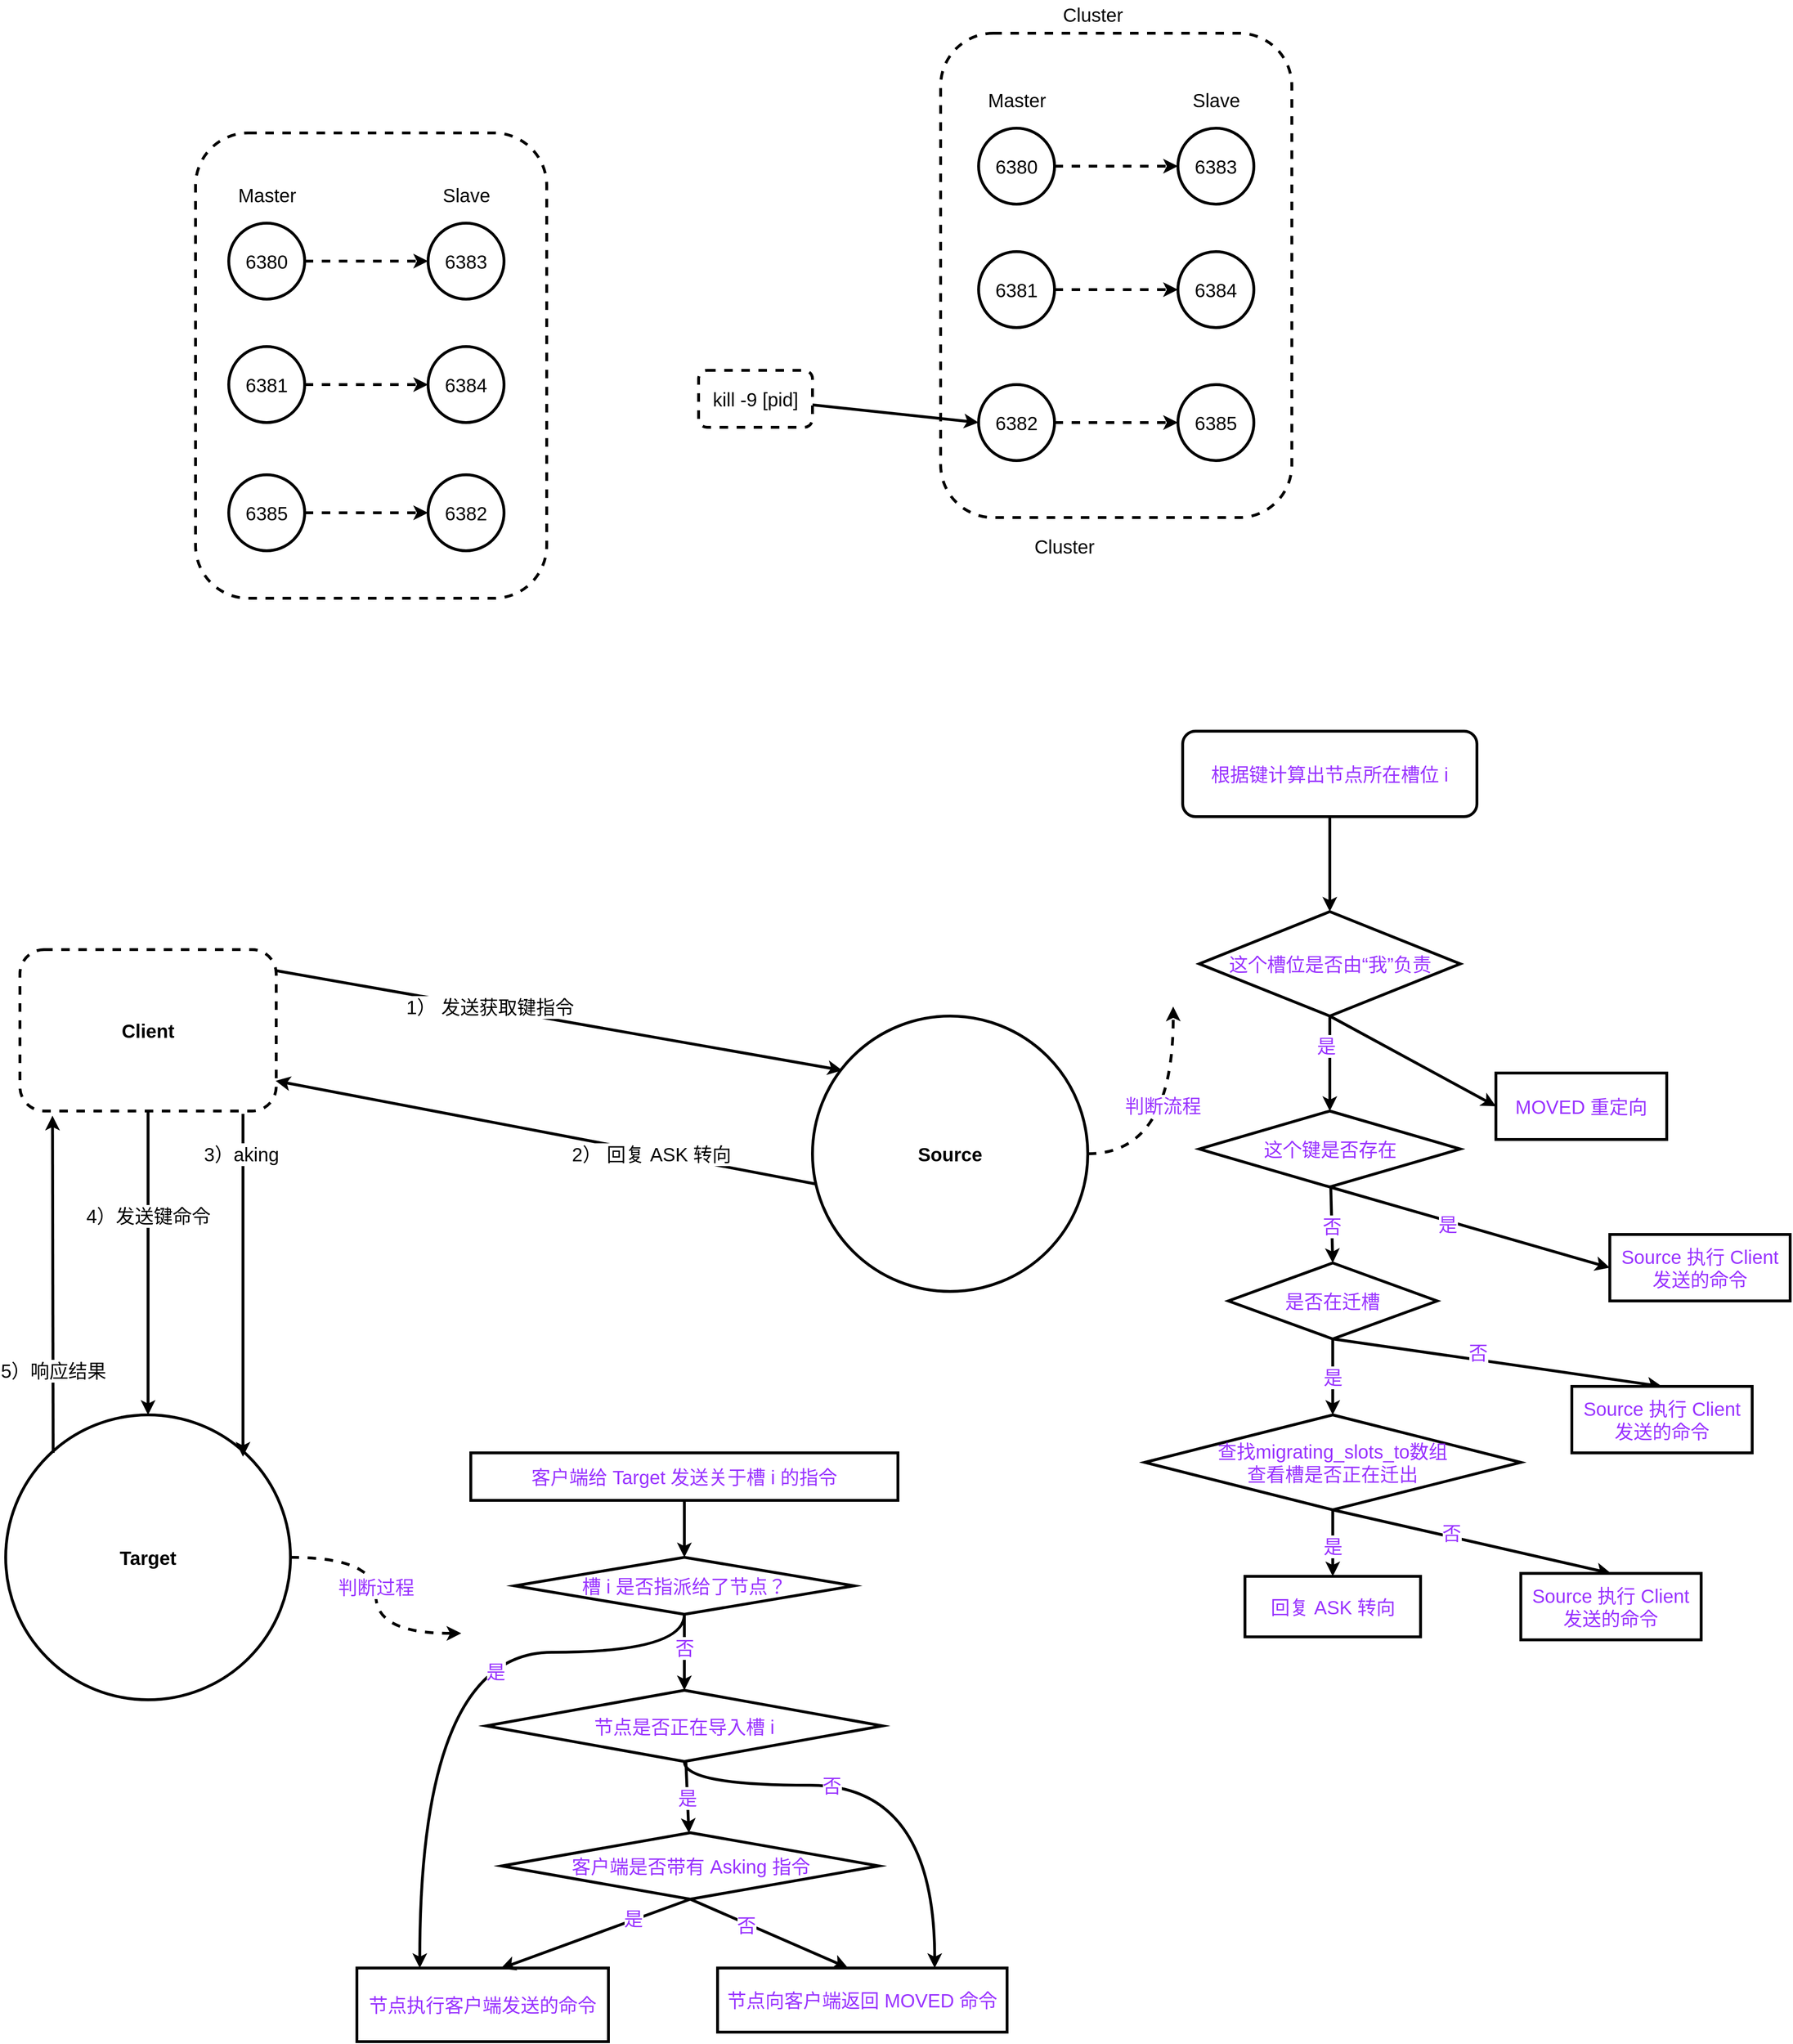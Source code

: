 <mxfile version="14.5.8" type="github">
  <diagram id="bYSIKk4CITU95tdtC6iZ" name="Page-1">
    <mxGraphModel dx="2614" dy="1171" grid="1" gridSize="10" guides="1" tooltips="1" connect="1" arrows="1" fold="1" page="0" pageScale="1" pageWidth="850" pageHeight="1100" math="0" shadow="0">
      <root>
        <mxCell id="0" />
        <mxCell id="1" parent="0" />
        <mxCell id="e8qDvQDFmzKo-6BIwaoy-4" style="rounded=0;orthogonalLoop=1;jettySize=auto;html=1;fontSize=20;strokeWidth=3;exitX=1.001;exitY=0.131;exitDx=0;exitDy=0;exitPerimeter=0;entryX=0.108;entryY=0.197;entryDx=0;entryDy=0;entryPerimeter=0;" parent="1" source="e8qDvQDFmzKo-6BIwaoy-1" target="e8qDvQDFmzKo-6BIwaoy-2" edge="1">
          <mxGeometry relative="1" as="geometry">
            <mxPoint x="70" y="1260" as="sourcePoint" />
            <mxPoint x="660" y="1360" as="targetPoint" />
          </mxGeometry>
        </mxCell>
        <mxCell id="e8qDvQDFmzKo-6BIwaoy-5" value="1） 发送获取键指令" style="edgeLabel;align=center;verticalAlign=middle;resizable=0;points=[];fontSize=20;rotation=0;labelBorderColor=none;html=1;horizontal=1;" parent="e8qDvQDFmzKo-6BIwaoy-4" vertex="1" connectable="0">
          <mxGeometry x="-0.323" y="1" relative="1" as="geometry">
            <mxPoint x="22.66" y="3.2" as="offset" />
          </mxGeometry>
        </mxCell>
        <mxCell id="e8qDvQDFmzKo-6BIwaoy-1" value="&lt;b&gt;Client&lt;/b&gt;" style="rounded=1;whiteSpace=wrap;html=1;strokeWidth=3;fontSize=20;dashed=1;" parent="1" vertex="1">
          <mxGeometry x="-185" y="1200" width="270" height="170" as="geometry" />
        </mxCell>
        <mxCell id="myvO8baB-zyZG1z44jp0-1" style="rounded=0;orthogonalLoop=1;jettySize=auto;html=1;fontSize=20;strokeWidth=3;entryX=0.998;entryY=0.813;entryDx=0;entryDy=0;entryPerimeter=0;" edge="1" parent="1" target="e8qDvQDFmzKo-6BIwaoy-1">
          <mxGeometry relative="1" as="geometry">
            <mxPoint x="670" y="1450" as="sourcePoint" />
            <mxPoint x="100" y="1340" as="targetPoint" />
          </mxGeometry>
        </mxCell>
        <mxCell id="myvO8baB-zyZG1z44jp0-2" value="2） 回复 ASK 转向" style="edgeLabel;html=1;align=center;verticalAlign=middle;resizable=0;points=[];fontSize=20;" vertex="1" connectable="0" parent="myvO8baB-zyZG1z44jp0-1">
          <mxGeometry x="0.215" relative="1" as="geometry">
            <mxPoint x="165.58" y="32.89" as="offset" />
          </mxGeometry>
        </mxCell>
        <mxCell id="myvO8baB-zyZG1z44jp0-98" style="edgeStyle=orthogonalEdgeStyle;rounded=0;orthogonalLoop=1;jettySize=auto;html=1;strokeWidth=3;fontSize=20;fontColor=#9933FF;dashed=1;curved=1;" edge="1" parent="1" source="e8qDvQDFmzKo-6BIwaoy-2">
          <mxGeometry relative="1" as="geometry">
            <mxPoint x="1030" y="1260" as="targetPoint" />
          </mxGeometry>
        </mxCell>
        <mxCell id="myvO8baB-zyZG1z44jp0-99" value="判断流程" style="edgeLabel;html=1;align=center;verticalAlign=middle;resizable=0;points=[];fontSize=20;fontColor=#9933FF;" vertex="1" connectable="0" parent="myvO8baB-zyZG1z44jp0-98">
          <mxGeometry x="0.158" y="12" relative="1" as="geometry">
            <mxPoint as="offset" />
          </mxGeometry>
        </mxCell>
        <mxCell id="e8qDvQDFmzKo-6BIwaoy-2" value="&lt;b&gt;Source&lt;/b&gt;" style="ellipse;whiteSpace=wrap;html=1;aspect=fixed;strokeWidth=3;fontSize=20;" parent="1" vertex="1">
          <mxGeometry x="650" y="1270" width="290" height="290" as="geometry" />
        </mxCell>
        <mxCell id="myvO8baB-zyZG1z44jp0-41" style="edgeStyle=orthogonalEdgeStyle;curved=1;rounded=0;orthogonalLoop=1;jettySize=auto;html=1;exitX=1;exitY=0.5;exitDx=0;exitDy=0;strokeWidth=3;fontSize=20;fontColor=#9933FF;dashed=1;" edge="1" parent="1" source="e8qDvQDFmzKo-6BIwaoy-3">
          <mxGeometry relative="1" as="geometry">
            <mxPoint x="280" y="1920" as="targetPoint" />
          </mxGeometry>
        </mxCell>
        <mxCell id="myvO8baB-zyZG1z44jp0-42" value="判断过程" style="edgeLabel;html=1;align=center;verticalAlign=middle;resizable=0;points=[];fontSize=20;fontColor=#9933FF;" vertex="1" connectable="0" parent="myvO8baB-zyZG1z44jp0-41">
          <mxGeometry x="-0.19" y="-5" relative="1" as="geometry">
            <mxPoint x="5" y="15" as="offset" />
          </mxGeometry>
        </mxCell>
        <mxCell id="e8qDvQDFmzKo-6BIwaoy-3" value="&lt;b&gt;Target&lt;br&gt;&lt;/b&gt;" style="ellipse;whiteSpace=wrap;html=1;aspect=fixed;strokeWidth=3;fontSize=20;" parent="1" vertex="1">
          <mxGeometry x="-200" y="1690" width="300" height="300" as="geometry" />
        </mxCell>
        <mxCell id="myvO8baB-zyZG1z44jp0-3" value="" style="endArrow=classic;html=1;fontSize=20;strokeWidth=3;" edge="1" parent="1">
          <mxGeometry width="50" height="50" relative="1" as="geometry">
            <mxPoint x="50" y="1373" as="sourcePoint" />
            <mxPoint x="50" y="1734" as="targetPoint" />
          </mxGeometry>
        </mxCell>
        <mxCell id="myvO8baB-zyZG1z44jp0-5" value="3）aking" style="edgeLabel;html=1;align=center;verticalAlign=middle;resizable=0;points=[];fontSize=20;" vertex="1" connectable="0" parent="myvO8baB-zyZG1z44jp0-3">
          <mxGeometry x="0.117" y="-2" relative="1" as="geometry">
            <mxPoint y="-160" as="offset" />
          </mxGeometry>
        </mxCell>
        <mxCell id="myvO8baB-zyZG1z44jp0-6" value="" style="endArrow=classic;html=1;fontSize=20;strokeWidth=3;entryX=0.5;entryY=0;entryDx=0;entryDy=0;" edge="1" parent="1" target="e8qDvQDFmzKo-6BIwaoy-3">
          <mxGeometry width="50" height="50" relative="1" as="geometry">
            <mxPoint x="-50" y="1370" as="sourcePoint" />
            <mxPoint x="-50.5" y="1670" as="targetPoint" />
          </mxGeometry>
        </mxCell>
        <mxCell id="myvO8baB-zyZG1z44jp0-7" value="4）发送键命令" style="edgeLabel;html=1;align=center;verticalAlign=middle;resizable=0;points=[];fontSize=20;" vertex="1" connectable="0" parent="myvO8baB-zyZG1z44jp0-6">
          <mxGeometry x="0.167" y="-4" relative="1" as="geometry">
            <mxPoint x="4" y="-77" as="offset" />
          </mxGeometry>
        </mxCell>
        <mxCell id="myvO8baB-zyZG1z44jp0-8" value="" style="endArrow=classic;html=1;fontSize=20;strokeWidth=3;entryX=0.127;entryY=1.029;entryDx=0;entryDy=0;entryPerimeter=0;" edge="1" parent="1" target="e8qDvQDFmzKo-6BIwaoy-1">
          <mxGeometry width="50" height="50" relative="1" as="geometry">
            <mxPoint x="-150" y="1730" as="sourcePoint" />
            <mxPoint x="-150" y="1380" as="targetPoint" />
          </mxGeometry>
        </mxCell>
        <mxCell id="myvO8baB-zyZG1z44jp0-9" value="5）响应结果" style="edgeLabel;html=1;align=center;verticalAlign=middle;resizable=0;points=[];fontSize=20;" vertex="1" connectable="0" parent="myvO8baB-zyZG1z44jp0-8">
          <mxGeometry x="0.213" y="-4" relative="1" as="geometry">
            <mxPoint x="-4" y="128" as="offset" />
          </mxGeometry>
        </mxCell>
        <mxCell id="myvO8baB-zyZG1z44jp0-39" value="" style="group;fontColor=#9933FF;" vertex="1" connectable="0" parent="1">
          <mxGeometry x="170" y="1730" width="685" height="620" as="geometry" />
        </mxCell>
        <mxCell id="myvO8baB-zyZG1z44jp0-11" value="客户端给 Target 发送关于槽 i 的指令" style="rounded=0;whiteSpace=wrap;html=1;fontSize=20;strokeWidth=3;fontColor=#9933FF;" vertex="1" parent="myvO8baB-zyZG1z44jp0-39">
          <mxGeometry x="120" width="450" height="50" as="geometry" />
        </mxCell>
        <mxCell id="myvO8baB-zyZG1z44jp0-13" value="槽 i 是否指派给了节点？" style="rhombus;whiteSpace=wrap;html=1;rounded=0;fontSize=20;strokeWidth=3;fontColor=#9933FF;" vertex="1" parent="myvO8baB-zyZG1z44jp0-39">
          <mxGeometry x="166.25" y="110" width="357.5" height="60" as="geometry" />
        </mxCell>
        <mxCell id="myvO8baB-zyZG1z44jp0-14" value="" style="edgeStyle=none;rounded=0;orthogonalLoop=1;jettySize=auto;html=1;strokeWidth=3;fontSize=20;fontColor=#9933FF;" edge="1" parent="myvO8baB-zyZG1z44jp0-39" source="myvO8baB-zyZG1z44jp0-11" target="myvO8baB-zyZG1z44jp0-13">
          <mxGeometry relative="1" as="geometry" />
        </mxCell>
        <mxCell id="myvO8baB-zyZG1z44jp0-15" value="节点是否正在导入槽 i" style="rhombus;whiteSpace=wrap;html=1;rounded=0;fontSize=20;strokeWidth=3;fontColor=#9933FF;" vertex="1" parent="myvO8baB-zyZG1z44jp0-39">
          <mxGeometry x="136.25" y="250" width="417.5" height="75" as="geometry" />
        </mxCell>
        <mxCell id="myvO8baB-zyZG1z44jp0-16" value="" style="edgeStyle=none;rounded=0;orthogonalLoop=1;jettySize=auto;html=1;strokeWidth=3;fontSize=20;fontColor=#9933FF;" edge="1" parent="myvO8baB-zyZG1z44jp0-39" source="myvO8baB-zyZG1z44jp0-13" target="myvO8baB-zyZG1z44jp0-15">
          <mxGeometry relative="1" as="geometry" />
        </mxCell>
        <mxCell id="myvO8baB-zyZG1z44jp0-17" value="否" style="edgeLabel;html=1;align=center;verticalAlign=middle;resizable=0;points=[];fontSize=20;fontColor=#9933FF;" vertex="1" connectable="0" parent="myvO8baB-zyZG1z44jp0-16">
          <mxGeometry x="-0.41" y="-4" relative="1" as="geometry">
            <mxPoint x="4" y="11" as="offset" />
          </mxGeometry>
        </mxCell>
        <mxCell id="myvO8baB-zyZG1z44jp0-18" value="客户端是否带有 Asking 指令" style="rhombus;whiteSpace=wrap;html=1;rounded=0;fontSize=20;strokeWidth=3;fontColor=#9933FF;" vertex="1" parent="myvO8baB-zyZG1z44jp0-39">
          <mxGeometry x="152.5" y="400" width="397.5" height="70" as="geometry" />
        </mxCell>
        <mxCell id="myvO8baB-zyZG1z44jp0-19" value="" style="edgeStyle=none;rounded=0;orthogonalLoop=1;jettySize=auto;html=1;strokeWidth=3;fontSize=20;fontColor=#9933FF;" edge="1" parent="myvO8baB-zyZG1z44jp0-39" source="myvO8baB-zyZG1z44jp0-15" target="myvO8baB-zyZG1z44jp0-18">
          <mxGeometry relative="1" as="geometry" />
        </mxCell>
        <mxCell id="myvO8baB-zyZG1z44jp0-20" value="是" style="edgeLabel;html=1;align=center;verticalAlign=middle;resizable=0;points=[];fontSize=20;fontColor=#9933FF;" vertex="1" connectable="0" parent="myvO8baB-zyZG1z44jp0-19">
          <mxGeometry x="-0.36" y="-1" relative="1" as="geometry">
            <mxPoint x="1" y="14" as="offset" />
          </mxGeometry>
        </mxCell>
        <mxCell id="myvO8baB-zyZG1z44jp0-25" value="&lt;span&gt;节点执行客户端发送的命令&lt;/span&gt;" style="whiteSpace=wrap;html=1;rounded=0;fontSize=20;strokeWidth=3;fontColor=#9933FF;" vertex="1" parent="myvO8baB-zyZG1z44jp0-39">
          <mxGeometry y="542.5" width="265" height="77.5" as="geometry" />
        </mxCell>
        <mxCell id="myvO8baB-zyZG1z44jp0-29" value="是" style="edgeStyle=orthogonalEdgeStyle;rounded=0;orthogonalLoop=1;jettySize=auto;html=1;exitX=0.5;exitY=1;exitDx=0;exitDy=0;entryX=0.25;entryY=0;entryDx=0;entryDy=0;strokeWidth=3;fontSize=20;curved=1;fontColor=#9933FF;" edge="1" parent="myvO8baB-zyZG1z44jp0-39" source="myvO8baB-zyZG1z44jp0-13" target="myvO8baB-zyZG1z44jp0-25">
          <mxGeometry x="-0.265" y="20" relative="1" as="geometry">
            <Array as="points">
              <mxPoint x="345" y="210" />
              <mxPoint x="66" y="210" />
            </Array>
            <mxPoint as="offset" />
          </mxGeometry>
        </mxCell>
        <mxCell id="myvO8baB-zyZG1z44jp0-26" value="" style="edgeStyle=none;rounded=0;orthogonalLoop=1;jettySize=auto;html=1;strokeWidth=3;fontSize=20;exitX=0.5;exitY=1;exitDx=0;exitDy=0;entryX=0.572;entryY=0.006;entryDx=0;entryDy=0;entryPerimeter=0;fontColor=#9933FF;" edge="1" parent="myvO8baB-zyZG1z44jp0-39" source="myvO8baB-zyZG1z44jp0-18" target="myvO8baB-zyZG1z44jp0-25">
          <mxGeometry relative="1" as="geometry" />
        </mxCell>
        <mxCell id="myvO8baB-zyZG1z44jp0-30" value="是" style="edgeLabel;html=1;align=center;verticalAlign=middle;resizable=0;points=[];fontSize=20;fontColor=#9933FF;" vertex="1" connectable="0" parent="myvO8baB-zyZG1z44jp0-26">
          <mxGeometry x="-0.383" y="1" relative="1" as="geometry">
            <mxPoint x="0.4" y="-3.59" as="offset" />
          </mxGeometry>
        </mxCell>
        <mxCell id="myvO8baB-zyZG1z44jp0-27" value="节点向客户端返回 MOVED 命令" style="whiteSpace=wrap;html=1;rounded=0;fontSize=20;strokeWidth=3;fontColor=#9933FF;" vertex="1" parent="myvO8baB-zyZG1z44jp0-39">
          <mxGeometry x="380" y="542.5" width="305" height="67.5" as="geometry" />
        </mxCell>
        <mxCell id="myvO8baB-zyZG1z44jp0-36" style="edgeStyle=orthogonalEdgeStyle;rounded=0;orthogonalLoop=1;jettySize=auto;html=1;exitX=0.5;exitY=1;exitDx=0;exitDy=0;entryX=0.75;entryY=0;entryDx=0;entryDy=0;strokeWidth=3;fontSize=20;curved=1;fontColor=#9933FF;" edge="1" parent="myvO8baB-zyZG1z44jp0-39" source="myvO8baB-zyZG1z44jp0-15" target="myvO8baB-zyZG1z44jp0-27">
          <mxGeometry relative="1" as="geometry">
            <Array as="points">
              <mxPoint x="345" y="350" />
              <mxPoint x="609" y="350" />
            </Array>
          </mxGeometry>
        </mxCell>
        <mxCell id="myvO8baB-zyZG1z44jp0-37" value="否" style="edgeLabel;html=1;align=center;verticalAlign=middle;resizable=0;points=[];fontSize=20;fontColor=#9933FF;" vertex="1" connectable="0" parent="myvO8baB-zyZG1z44jp0-36">
          <mxGeometry x="-0.563" y="-1" relative="1" as="geometry">
            <mxPoint x="75" y="-1" as="offset" />
          </mxGeometry>
        </mxCell>
        <mxCell id="myvO8baB-zyZG1z44jp0-34" style="rounded=0;orthogonalLoop=1;jettySize=auto;html=1;exitX=0.5;exitY=1;exitDx=0;exitDy=0;entryX=0.45;entryY=-0.004;entryDx=0;entryDy=0;entryPerimeter=0;strokeWidth=3;fontSize=20;fontColor=#9933FF;" edge="1" parent="myvO8baB-zyZG1z44jp0-39" source="myvO8baB-zyZG1z44jp0-18" target="myvO8baB-zyZG1z44jp0-27">
          <mxGeometry relative="1" as="geometry" />
        </mxCell>
        <mxCell id="myvO8baB-zyZG1z44jp0-35" value="否" style="edgeLabel;html=1;align=center;verticalAlign=middle;resizable=0;points=[];fontSize=20;fontColor=#9933FF;" vertex="1" connectable="0" parent="myvO8baB-zyZG1z44jp0-34">
          <mxGeometry x="-0.236" y="1" relative="1" as="geometry">
            <mxPoint x="-4.92" as="offset" />
          </mxGeometry>
        </mxCell>
        <mxCell id="myvO8baB-zyZG1z44jp0-77" value="" style="rounded=0;orthogonalLoop=1;jettySize=auto;html=1;strokeWidth=3;fontSize=20;fontColor=#9933FF;" edge="1" parent="1" source="myvO8baB-zyZG1z44jp0-72" target="myvO8baB-zyZG1z44jp0-76">
          <mxGeometry relative="1" as="geometry" />
        </mxCell>
        <mxCell id="myvO8baB-zyZG1z44jp0-72" value="根据键计算出节点所在槽位 i" style="rounded=1;whiteSpace=wrap;html=1;strokeWidth=3;fontSize=20;fontColor=#9933FF;" vertex="1" parent="1">
          <mxGeometry x="1040" y="970" width="310" height="90" as="geometry" />
        </mxCell>
        <mxCell id="myvO8baB-zyZG1z44jp0-81" value="" style="edgeStyle=none;rounded=0;orthogonalLoop=1;jettySize=auto;html=1;strokeWidth=3;fontSize=20;fontColor=#9933FF;" edge="1" parent="1" source="myvO8baB-zyZG1z44jp0-76" target="myvO8baB-zyZG1z44jp0-80">
          <mxGeometry relative="1" as="geometry" />
        </mxCell>
        <mxCell id="myvO8baB-zyZG1z44jp0-86" value="是" style="edgeLabel;html=1;align=center;verticalAlign=middle;resizable=0;points=[];fontSize=20;fontColor=#9933FF;" vertex="1" connectable="0" parent="myvO8baB-zyZG1z44jp0-81">
          <mxGeometry x="-0.539" y="-4" relative="1" as="geometry">
            <mxPoint y="7.86" as="offset" />
          </mxGeometry>
        </mxCell>
        <mxCell id="myvO8baB-zyZG1z44jp0-92" style="edgeStyle=none;rounded=0;orthogonalLoop=1;jettySize=auto;html=1;exitX=0.5;exitY=1;exitDx=0;exitDy=0;strokeWidth=3;fontSize=20;fontColor=#9933FF;entryX=0;entryY=0.5;entryDx=0;entryDy=0;" edge="1" parent="1" source="myvO8baB-zyZG1z44jp0-76" target="myvO8baB-zyZG1z44jp0-93">
          <mxGeometry relative="1" as="geometry">
            <mxPoint x="1350" y="1340" as="targetPoint" />
          </mxGeometry>
        </mxCell>
        <mxCell id="myvO8baB-zyZG1z44jp0-76" value="这个槽位是否由“我”负责" style="rhombus;whiteSpace=wrap;html=1;rounded=0;fontSize=20;fontColor=#9933FF;strokeWidth=3;" vertex="1" parent="1">
          <mxGeometry x="1057.5" y="1160" width="275" height="110" as="geometry" />
        </mxCell>
        <mxCell id="myvO8baB-zyZG1z44jp0-83" value="" style="edgeStyle=none;rounded=0;orthogonalLoop=1;jettySize=auto;html=1;strokeWidth=3;fontSize=20;fontColor=#9933FF;entryX=0.5;entryY=0;entryDx=0;entryDy=0;" edge="1" parent="1" source="myvO8baB-zyZG1z44jp0-80" target="myvO8baB-zyZG1z44jp0-100">
          <mxGeometry relative="1" as="geometry">
            <mxPoint x="1198" y="1560" as="targetPoint" />
          </mxGeometry>
        </mxCell>
        <mxCell id="myvO8baB-zyZG1z44jp0-87" value="否" style="edgeLabel;html=1;align=center;verticalAlign=middle;resizable=0;points=[];fontSize=20;fontColor=#9933FF;" vertex="1" connectable="0" parent="myvO8baB-zyZG1z44jp0-83">
          <mxGeometry x="-0.486" y="2" relative="1" as="geometry">
            <mxPoint x="-2" y="20.71" as="offset" />
          </mxGeometry>
        </mxCell>
        <mxCell id="myvO8baB-zyZG1z44jp0-90" style="edgeStyle=none;rounded=0;orthogonalLoop=1;jettySize=auto;html=1;exitX=0.5;exitY=1;exitDx=0;exitDy=0;strokeWidth=3;fontSize=20;fontColor=#9933FF;entryX=0;entryY=0.5;entryDx=0;entryDy=0;" edge="1" parent="1" source="myvO8baB-zyZG1z44jp0-80" target="myvO8baB-zyZG1z44jp0-91">
          <mxGeometry relative="1" as="geometry">
            <mxPoint x="1350" y="1560" as="targetPoint" />
          </mxGeometry>
        </mxCell>
        <mxCell id="myvO8baB-zyZG1z44jp0-95" value="是" style="edgeLabel;html=1;align=center;verticalAlign=middle;resizable=0;points=[];fontSize=20;fontColor=#9933FF;" vertex="1" connectable="0" parent="myvO8baB-zyZG1z44jp0-90">
          <mxGeometry x="-0.232" y="3" relative="1" as="geometry">
            <mxPoint x="9.26" y="9.08" as="offset" />
          </mxGeometry>
        </mxCell>
        <mxCell id="myvO8baB-zyZG1z44jp0-80" value="这个键是否存在" style="rhombus;whiteSpace=wrap;html=1;rounded=0;fontSize=20;fontColor=#9933FF;strokeWidth=3;" vertex="1" parent="1">
          <mxGeometry x="1057.5" y="1370" width="275" height="80" as="geometry" />
        </mxCell>
        <mxCell id="myvO8baB-zyZG1z44jp0-85" value="" style="edgeStyle=none;rounded=0;orthogonalLoop=1;jettySize=auto;html=1;strokeWidth=3;fontSize=20;fontColor=#9933FF;" edge="1" parent="1" source="myvO8baB-zyZG1z44jp0-82" target="myvO8baB-zyZG1z44jp0-84">
          <mxGeometry relative="1" as="geometry" />
        </mxCell>
        <mxCell id="myvO8baB-zyZG1z44jp0-94" value="是" style="edgeLabel;html=1;align=center;verticalAlign=middle;resizable=0;points=[];fontSize=20;fontColor=#9933FF;" vertex="1" connectable="0" parent="myvO8baB-zyZG1z44jp0-85">
          <mxGeometry x="-0.437" y="-1" relative="1" as="geometry">
            <mxPoint x="1" y="18.21" as="offset" />
          </mxGeometry>
        </mxCell>
        <mxCell id="myvO8baB-zyZG1z44jp0-96" style="edgeStyle=none;rounded=0;orthogonalLoop=1;jettySize=auto;html=1;exitX=0.5;exitY=1;exitDx=0;exitDy=0;strokeWidth=3;fontSize=20;fontColor=#9933FF;entryX=0.5;entryY=0;entryDx=0;entryDy=0;" edge="1" parent="1" source="myvO8baB-zyZG1z44jp0-82" target="myvO8baB-zyZG1z44jp0-106">
          <mxGeometry relative="1" as="geometry">
            <mxPoint x="1456.25" y="1861.88" as="targetPoint" />
          </mxGeometry>
        </mxCell>
        <mxCell id="myvO8baB-zyZG1z44jp0-108" value="否" style="edgeLabel;html=1;align=center;verticalAlign=middle;resizable=0;points=[];fontSize=20;fontColor=#9933FF;" vertex="1" connectable="0" parent="myvO8baB-zyZG1z44jp0-96">
          <mxGeometry x="-0.157" y="4" relative="1" as="geometry">
            <mxPoint as="offset" />
          </mxGeometry>
        </mxCell>
        <mxCell id="myvO8baB-zyZG1z44jp0-82" value="查找migrating_slots_to数组&lt;br&gt;查看槽是否正在迁出" style="rhombus;whiteSpace=wrap;html=1;rounded=0;fontSize=20;fontColor=#9933FF;strokeWidth=3;" vertex="1" parent="1">
          <mxGeometry x="1000" y="1690" width="396.25" height="100" as="geometry" />
        </mxCell>
        <mxCell id="myvO8baB-zyZG1z44jp0-84" value="回复 ASK 转向" style="whiteSpace=wrap;html=1;rounded=0;fontSize=20;fontColor=#9933FF;strokeWidth=3;" vertex="1" parent="1">
          <mxGeometry x="1105.62" y="1860" width="185" height="63.75" as="geometry" />
        </mxCell>
        <mxCell id="myvO8baB-zyZG1z44jp0-91" value="Source 执行 Client 发送的命令" style="rounded=0;whiteSpace=wrap;html=1;strokeWidth=3;fontSize=20;fontColor=#9933FF;" vertex="1" parent="1">
          <mxGeometry x="1490" y="1500" width="190" height="70" as="geometry" />
        </mxCell>
        <mxCell id="myvO8baB-zyZG1z44jp0-93" value="MOVED 重定向" style="rounded=0;whiteSpace=wrap;html=1;strokeWidth=3;fontSize=20;fontColor=#9933FF;" vertex="1" parent="1">
          <mxGeometry x="1370" y="1330" width="180" height="70" as="geometry" />
        </mxCell>
        <mxCell id="myvO8baB-zyZG1z44jp0-101" value="是" style="edgeStyle=orthogonalEdgeStyle;curved=1;rounded=0;orthogonalLoop=1;jettySize=auto;html=1;strokeWidth=3;fontSize=20;fontColor=#9933FF;" edge="1" parent="1" source="myvO8baB-zyZG1z44jp0-100" target="myvO8baB-zyZG1z44jp0-82">
          <mxGeometry relative="1" as="geometry">
            <Array as="points">
              <mxPoint x="1198" y="1630" />
              <mxPoint x="1198" y="1630" />
            </Array>
          </mxGeometry>
        </mxCell>
        <mxCell id="myvO8baB-zyZG1z44jp0-102" style="rounded=0;orthogonalLoop=1;jettySize=auto;html=1;exitX=0.5;exitY=1;exitDx=0;exitDy=0;strokeWidth=3;fontSize=20;fontColor=#9933FF;entryX=0.5;entryY=0;entryDx=0;entryDy=0;" edge="1" parent="1" source="myvO8baB-zyZG1z44jp0-100" target="myvO8baB-zyZG1z44jp0-105">
          <mxGeometry relative="1" as="geometry">
            <mxPoint x="1500" y="1680" as="targetPoint" />
          </mxGeometry>
        </mxCell>
        <mxCell id="myvO8baB-zyZG1z44jp0-104" value="否" style="edgeLabel;html=1;align=center;verticalAlign=middle;resizable=0;points=[];fontSize=20;fontColor=#9933FF;" vertex="1" connectable="0" parent="myvO8baB-zyZG1z44jp0-102">
          <mxGeometry x="0.096" y="3" relative="1" as="geometry">
            <mxPoint x="-37.95" y="-11.11" as="offset" />
          </mxGeometry>
        </mxCell>
        <mxCell id="myvO8baB-zyZG1z44jp0-100" value="是否在迁槽" style="rhombus;whiteSpace=wrap;html=1;rounded=0;strokeWidth=3;fontSize=20;fontColor=#9933FF;" vertex="1" parent="1">
          <mxGeometry x="1088.12" y="1530" width="220" height="80" as="geometry" />
        </mxCell>
        <mxCell id="myvO8baB-zyZG1z44jp0-105" value="Source 执行 Client 发送的命令" style="rounded=0;whiteSpace=wrap;html=1;strokeWidth=3;fontSize=20;fontColor=#9933FF;" vertex="1" parent="1">
          <mxGeometry x="1450" y="1660" width="190" height="70" as="geometry" />
        </mxCell>
        <mxCell id="myvO8baB-zyZG1z44jp0-106" value="Source 执行 Client 发送的命令" style="rounded=0;whiteSpace=wrap;html=1;strokeWidth=3;fontSize=20;fontColor=#9933FF;" vertex="1" parent="1">
          <mxGeometry x="1396.25" y="1856.88" width="190" height="70" as="geometry" />
        </mxCell>
        <mxCell id="myvO8baB-zyZG1z44jp0-139" value="" style="rounded=1;whiteSpace=wrap;html=1;strokeWidth=3;fontSize=20;dashed=1;" vertex="1" parent="1">
          <mxGeometry x="785" y="235" width="370" height="510" as="geometry" />
        </mxCell>
        <mxCell id="myvO8baB-zyZG1z44jp0-140" style="edgeStyle=orthogonalEdgeStyle;rounded=0;orthogonalLoop=1;jettySize=auto;html=1;exitX=1;exitY=0.5;exitDx=0;exitDy=0;strokeWidth=3;fontSize=20;dashed=1;" edge="1" parent="1" source="myvO8baB-zyZG1z44jp0-141" target="myvO8baB-zyZG1z44jp0-146">
          <mxGeometry relative="1" as="geometry" />
        </mxCell>
        <mxCell id="myvO8baB-zyZG1z44jp0-141" value="6380" style="ellipse;whiteSpace=wrap;html=1;aspect=fixed;fontSize=20;strokeWidth=3;" vertex="1" parent="1">
          <mxGeometry x="825" y="335" width="80" height="80" as="geometry" />
        </mxCell>
        <mxCell id="myvO8baB-zyZG1z44jp0-142" style="edgeStyle=orthogonalEdgeStyle;rounded=0;orthogonalLoop=1;jettySize=auto;html=1;exitX=1;exitY=0.5;exitDx=0;exitDy=0;entryX=0;entryY=0.5;entryDx=0;entryDy=0;dashed=1;strokeWidth=3;fontSize=20;" edge="1" parent="1" source="myvO8baB-zyZG1z44jp0-143" target="myvO8baB-zyZG1z44jp0-147">
          <mxGeometry relative="1" as="geometry" />
        </mxCell>
        <mxCell id="myvO8baB-zyZG1z44jp0-143" value="6381" style="ellipse;whiteSpace=wrap;html=1;aspect=fixed;fontSize=20;strokeWidth=3;" vertex="1" parent="1">
          <mxGeometry x="825" y="465" width="80" height="80" as="geometry" />
        </mxCell>
        <mxCell id="myvO8baB-zyZG1z44jp0-144" style="edgeStyle=orthogonalEdgeStyle;rounded=0;orthogonalLoop=1;jettySize=auto;html=1;exitX=1;exitY=0.5;exitDx=0;exitDy=0;dashed=1;strokeWidth=3;fontSize=20;" edge="1" parent="1" source="myvO8baB-zyZG1z44jp0-145" target="myvO8baB-zyZG1z44jp0-148">
          <mxGeometry relative="1" as="geometry" />
        </mxCell>
        <mxCell id="myvO8baB-zyZG1z44jp0-145" value="6382" style="ellipse;whiteSpace=wrap;html=1;aspect=fixed;fontSize=20;strokeWidth=3;" vertex="1" parent="1">
          <mxGeometry x="825" y="605" width="80" height="80" as="geometry" />
        </mxCell>
        <mxCell id="myvO8baB-zyZG1z44jp0-146" value="6383" style="ellipse;whiteSpace=wrap;html=1;aspect=fixed;fontSize=20;strokeWidth=3;" vertex="1" parent="1">
          <mxGeometry x="1035" y="335" width="80" height="80" as="geometry" />
        </mxCell>
        <mxCell id="myvO8baB-zyZG1z44jp0-147" value="6384" style="ellipse;whiteSpace=wrap;html=1;aspect=fixed;fontSize=20;strokeWidth=3;" vertex="1" parent="1">
          <mxGeometry x="1035" y="465" width="80" height="80" as="geometry" />
        </mxCell>
        <mxCell id="myvO8baB-zyZG1z44jp0-148" value="6385" style="ellipse;whiteSpace=wrap;html=1;aspect=fixed;fontSize=20;strokeWidth=3;" vertex="1" parent="1">
          <mxGeometry x="1035" y="605" width="80" height="80" as="geometry" />
        </mxCell>
        <mxCell id="myvO8baB-zyZG1z44jp0-149" value="Master" style="text;html=1;align=center;verticalAlign=middle;resizable=0;points=[];autosize=1;strokeColor=none;fontSize=20;strokeWidth=3;" vertex="1" parent="1">
          <mxGeometry x="825" y="290" width="80" height="30" as="geometry" />
        </mxCell>
        <mxCell id="myvO8baB-zyZG1z44jp0-150" value="Slave" style="text;html=1;align=center;verticalAlign=middle;resizable=0;points=[];autosize=1;strokeColor=none;fontSize=20;strokeWidth=3;" vertex="1" parent="1">
          <mxGeometry x="1040" y="290" width="70" height="30" as="geometry" />
        </mxCell>
        <mxCell id="myvO8baB-zyZG1z44jp0-151" value="Cluster" style="text;html=1;align=center;verticalAlign=middle;resizable=0;points=[];autosize=1;strokeColor=none;fontSize=20;" vertex="1" parent="1">
          <mxGeometry x="905" y="200" width="80" height="30" as="geometry" />
        </mxCell>
        <mxCell id="myvO8baB-zyZG1z44jp0-152" style="rounded=0;orthogonalLoop=1;jettySize=auto;html=1;entryX=0;entryY=0.5;entryDx=0;entryDy=0;strokeWidth=3;fontSize=20;" edge="1" parent="1" source="myvO8baB-zyZG1z44jp0-153" target="myvO8baB-zyZG1z44jp0-145">
          <mxGeometry relative="1" as="geometry" />
        </mxCell>
        <mxCell id="myvO8baB-zyZG1z44jp0-153" value="kill -9 [pid]" style="rounded=1;whiteSpace=wrap;html=1;dashed=1;strokeWidth=3;fontSize=20;" vertex="1" parent="1">
          <mxGeometry x="530" y="590" width="120" height="60" as="geometry" />
        </mxCell>
        <mxCell id="myvO8baB-zyZG1z44jp0-154" value="Cluster" style="text;html=1;align=center;verticalAlign=middle;resizable=0;points=[];autosize=1;strokeColor=none;fontSize=20;" vertex="1" parent="1">
          <mxGeometry x="875" y="760" width="80" height="30" as="geometry" />
        </mxCell>
        <mxCell id="myvO8baB-zyZG1z44jp0-155" value="" style="group" vertex="1" connectable="0" parent="1">
          <mxGeometry y="340" width="370" height="490" as="geometry" />
        </mxCell>
        <mxCell id="myvO8baB-zyZG1z44jp0-156" value="" style="rounded=1;whiteSpace=wrap;html=1;strokeWidth=3;fontSize=20;dashed=1;" vertex="1" parent="myvO8baB-zyZG1z44jp0-155">
          <mxGeometry width="370" height="490" as="geometry" />
        </mxCell>
        <mxCell id="myvO8baB-zyZG1z44jp0-157" value="6380" style="ellipse;whiteSpace=wrap;html=1;aspect=fixed;fontSize=20;strokeWidth=3;" vertex="1" parent="myvO8baB-zyZG1z44jp0-155">
          <mxGeometry x="35" y="95" width="80" height="80" as="geometry" />
        </mxCell>
        <mxCell id="myvO8baB-zyZG1z44jp0-158" value="6381" style="ellipse;whiteSpace=wrap;html=1;aspect=fixed;fontSize=20;strokeWidth=3;" vertex="1" parent="myvO8baB-zyZG1z44jp0-155">
          <mxGeometry x="35" y="225" width="80" height="80" as="geometry" />
        </mxCell>
        <mxCell id="myvO8baB-zyZG1z44jp0-159" value="&lt;font color=&quot;#000000&quot;&gt;6382&lt;/font&gt;" style="ellipse;whiteSpace=wrap;html=1;aspect=fixed;fontSize=20;strokeWidth=3;fontColor=#FF3333;" vertex="1" parent="myvO8baB-zyZG1z44jp0-155">
          <mxGeometry x="245" y="360" width="80" height="80" as="geometry" />
        </mxCell>
        <mxCell id="myvO8baB-zyZG1z44jp0-160" value="6383" style="ellipse;whiteSpace=wrap;html=1;aspect=fixed;fontSize=20;strokeWidth=3;" vertex="1" parent="myvO8baB-zyZG1z44jp0-155">
          <mxGeometry x="245" y="95" width="80" height="80" as="geometry" />
        </mxCell>
        <mxCell id="myvO8baB-zyZG1z44jp0-161" style="edgeStyle=orthogonalEdgeStyle;rounded=0;orthogonalLoop=1;jettySize=auto;html=1;exitX=1;exitY=0.5;exitDx=0;exitDy=0;strokeWidth=3;fontSize=20;dashed=1;" edge="1" parent="myvO8baB-zyZG1z44jp0-155" source="myvO8baB-zyZG1z44jp0-157" target="myvO8baB-zyZG1z44jp0-160">
          <mxGeometry relative="1" as="geometry" />
        </mxCell>
        <mxCell id="myvO8baB-zyZG1z44jp0-162" value="6384" style="ellipse;whiteSpace=wrap;html=1;aspect=fixed;fontSize=20;strokeWidth=3;" vertex="1" parent="myvO8baB-zyZG1z44jp0-155">
          <mxGeometry x="245" y="225" width="80" height="80" as="geometry" />
        </mxCell>
        <mxCell id="myvO8baB-zyZG1z44jp0-163" style="edgeStyle=orthogonalEdgeStyle;rounded=0;orthogonalLoop=1;jettySize=auto;html=1;exitX=1;exitY=0.5;exitDx=0;exitDy=0;entryX=0;entryY=0.5;entryDx=0;entryDy=0;dashed=1;strokeWidth=3;fontSize=20;" edge="1" parent="myvO8baB-zyZG1z44jp0-155" source="myvO8baB-zyZG1z44jp0-158" target="myvO8baB-zyZG1z44jp0-162">
          <mxGeometry relative="1" as="geometry" />
        </mxCell>
        <mxCell id="myvO8baB-zyZG1z44jp0-164" style="edgeStyle=none;rounded=0;orthogonalLoop=1;jettySize=auto;html=1;exitX=1;exitY=0.5;exitDx=0;exitDy=0;strokeWidth=3;fontSize=20;fontColor=#FF3333;dashed=1;" edge="1" parent="myvO8baB-zyZG1z44jp0-155" source="myvO8baB-zyZG1z44jp0-165" target="myvO8baB-zyZG1z44jp0-159">
          <mxGeometry relative="1" as="geometry" />
        </mxCell>
        <mxCell id="myvO8baB-zyZG1z44jp0-165" value="6385" style="ellipse;whiteSpace=wrap;html=1;aspect=fixed;fontSize=20;strokeWidth=3;" vertex="1" parent="myvO8baB-zyZG1z44jp0-155">
          <mxGeometry x="35" y="360" width="80" height="80" as="geometry" />
        </mxCell>
        <mxCell id="myvO8baB-zyZG1z44jp0-166" value="Master" style="text;html=1;align=center;verticalAlign=middle;resizable=0;points=[];autosize=1;strokeColor=none;fontSize=20;strokeWidth=3;" vertex="1" parent="myvO8baB-zyZG1z44jp0-155">
          <mxGeometry x="35" y="50" width="80" height="30" as="geometry" />
        </mxCell>
        <mxCell id="myvO8baB-zyZG1z44jp0-167" value="Slave" style="text;html=1;align=center;verticalAlign=middle;resizable=0;points=[];autosize=1;strokeColor=none;fontSize=20;strokeWidth=3;" vertex="1" parent="myvO8baB-zyZG1z44jp0-155">
          <mxGeometry x="250" y="50" width="70" height="30" as="geometry" />
        </mxCell>
      </root>
    </mxGraphModel>
  </diagram>
</mxfile>
